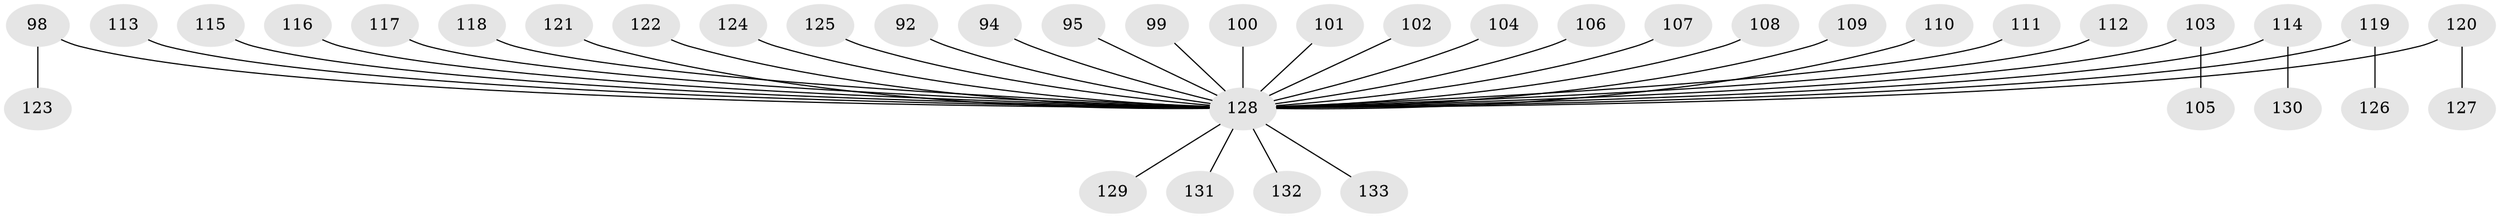 // original degree distribution, {2: 0.2631578947368421, 6: 0.03759398496240601, 8: 0.015037593984962405, 4: 0.03759398496240601, 5: 0.015037593984962405, 3: 0.12781954887218044, 1: 0.5037593984962406}
// Generated by graph-tools (version 1.1) at 2025/56/03/04/25 21:56:27]
// undirected, 39 vertices, 38 edges
graph export_dot {
graph [start="1"]
  node [color=gray90,style=filled];
  92;
  94;
  95;
  98;
  99;
  100;
  101;
  102;
  103;
  104;
  105;
  106;
  107 [super="+46"];
  108;
  109;
  110;
  111;
  112;
  113;
  114;
  115;
  116;
  117;
  118;
  119;
  120 [super="+25+34+38+55+47"];
  121;
  122;
  123;
  124;
  125;
  126;
  127;
  128 [super="+96+83+87+88+89+90+91+97"];
  129 [super="+68"];
  130;
  131;
  132;
  133;
  92 -- 128;
  94 -- 128;
  95 -- 128;
  98 -- 123;
  98 -- 128;
  99 -- 128;
  100 -- 128;
  101 -- 128;
  102 -- 128;
  103 -- 105;
  103 -- 128;
  104 -- 128;
  106 -- 128;
  107 -- 128;
  108 -- 128;
  109 -- 128;
  110 -- 128;
  111 -- 128;
  112 -- 128;
  113 -- 128;
  114 -- 130;
  114 -- 128;
  115 -- 128;
  116 -- 128;
  117 -- 128;
  118 -- 128;
  119 -- 126;
  119 -- 128;
  120 -- 127;
  120 -- 128;
  121 -- 128;
  122 -- 128;
  124 -- 128;
  125 -- 128;
  128 -- 133;
  128 -- 131;
  128 -- 132;
  128 -- 129;
}
